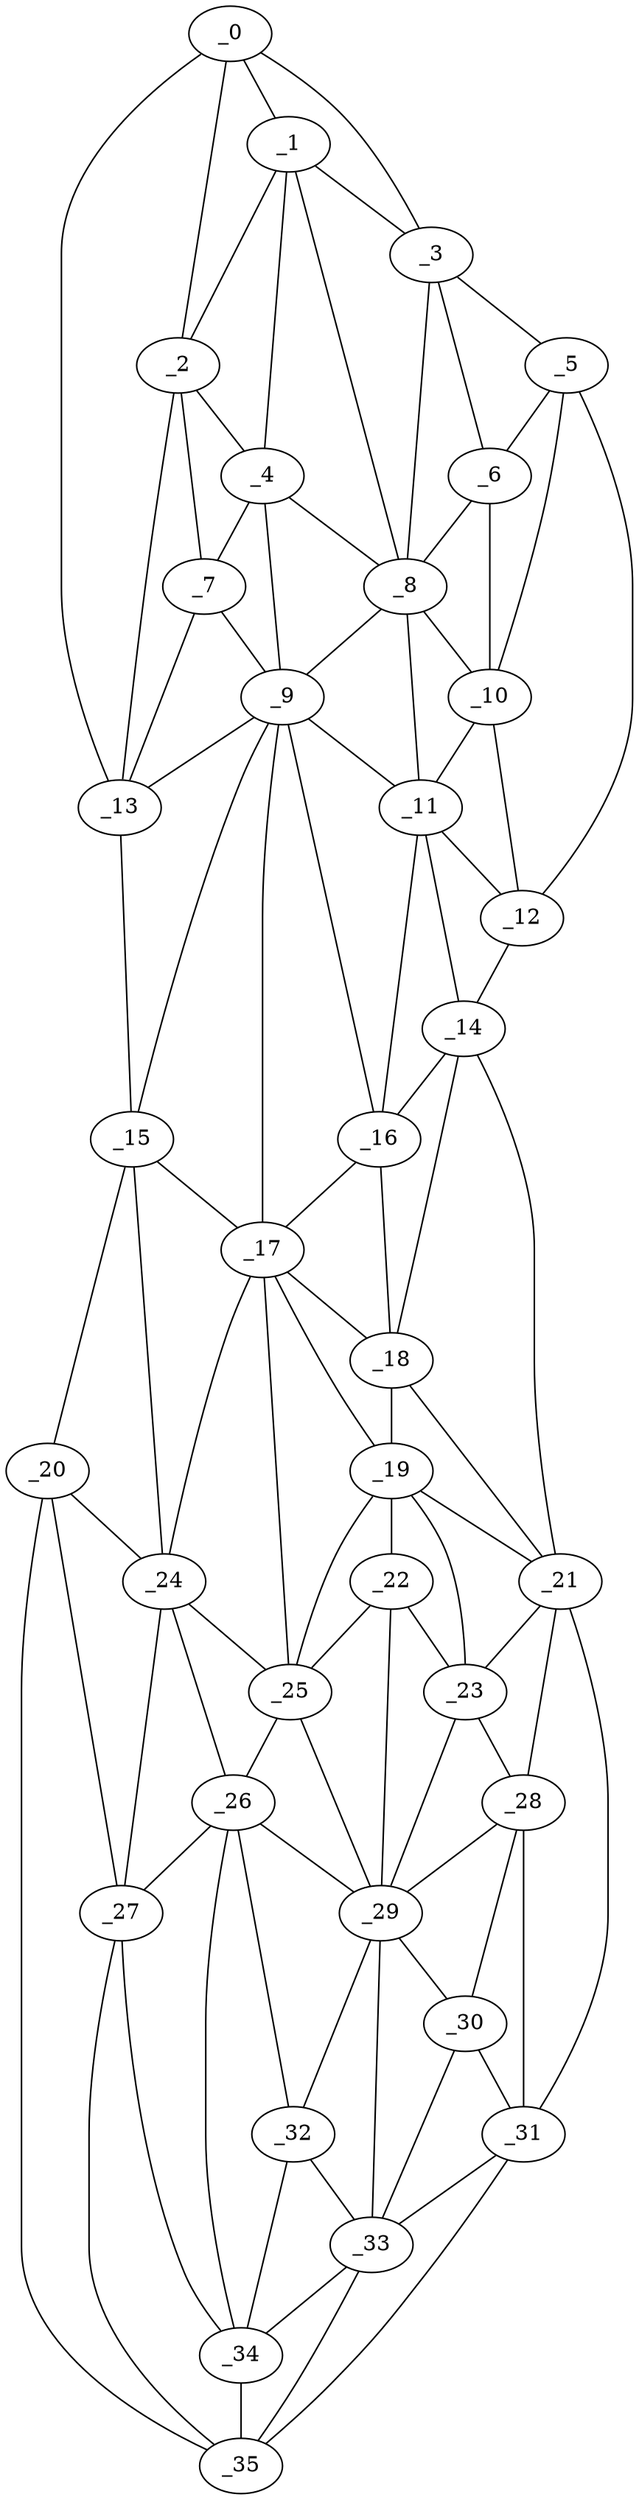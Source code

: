 graph "obj87__45.gxl" {
	_0	 [x=4,
		y=42];
	_1	 [x=14,
		y=45];
	_0 -- _1	 [valence=2];
	_2	 [x=23,
		y=38];
	_0 -- _2	 [valence=2];
	_3	 [x=23,
		y=79];
	_0 -- _3	 [valence=1];
	_13	 [x=51,
		y=31];
	_0 -- _13	 [valence=1];
	_1 -- _2	 [valence=2];
	_1 -- _3	 [valence=2];
	_4	 [x=28,
		y=47];
	_1 -- _4	 [valence=2];
	_8	 [x=34,
		y=57];
	_1 -- _8	 [valence=1];
	_2 -- _4	 [valence=1];
	_7	 [x=34,
		y=36];
	_2 -- _7	 [valence=2];
	_2 -- _13	 [valence=2];
	_5	 [x=29,
		y=87];
	_3 -- _5	 [valence=1];
	_6	 [x=31,
		y=80];
	_3 -- _6	 [valence=2];
	_3 -- _8	 [valence=2];
	_4 -- _7	 [valence=2];
	_4 -- _8	 [valence=2];
	_9	 [x=37,
		y=55];
	_4 -- _9	 [valence=2];
	_5 -- _6	 [valence=2];
	_10	 [x=41,
		y=83];
	_5 -- _10	 [valence=2];
	_12	 [x=49,
		y=92];
	_5 -- _12	 [valence=1];
	_6 -- _8	 [valence=2];
	_6 -- _10	 [valence=2];
	_7 -- _9	 [valence=1];
	_7 -- _13	 [valence=1];
	_8 -- _9	 [valence=2];
	_8 -- _10	 [valence=2];
	_11	 [x=48,
		y=82];
	_8 -- _11	 [valence=2];
	_9 -- _11	 [valence=2];
	_9 -- _13	 [valence=2];
	_15	 [x=58,
		y=30];
	_9 -- _15	 [valence=1];
	_16	 [x=58,
		y=82];
	_9 -- _16	 [valence=2];
	_17	 [x=69,
		y=74];
	_9 -- _17	 [valence=2];
	_10 -- _11	 [valence=2];
	_10 -- _12	 [valence=1];
	_11 -- _12	 [valence=1];
	_14	 [x=57,
		y=92];
	_11 -- _14	 [valence=2];
	_11 -- _16	 [valence=1];
	_12 -- _14	 [valence=1];
	_13 -- _15	 [valence=1];
	_14 -- _16	 [valence=1];
	_18	 [x=69,
		y=77];
	_14 -- _18	 [valence=2];
	_21	 [x=87,
		y=91];
	_14 -- _21	 [valence=1];
	_15 -- _17	 [valence=1];
	_20	 [x=84,
		y=32];
	_15 -- _20	 [valence=1];
	_24	 [x=91,
		y=45];
	_15 -- _24	 [valence=2];
	_16 -- _17	 [valence=1];
	_16 -- _18	 [valence=2];
	_17 -- _18	 [valence=2];
	_19	 [x=78,
		y=77];
	_17 -- _19	 [valence=1];
	_17 -- _24	 [valence=2];
	_25	 [x=92,
		y=53];
	_17 -- _25	 [valence=2];
	_18 -- _19	 [valence=2];
	_18 -- _21	 [valence=1];
	_19 -- _21	 [valence=2];
	_22	 [x=88,
		y=77];
	_19 -- _22	 [valence=2];
	_23	 [x=90,
		y=83];
	_19 -- _23	 [valence=2];
	_19 -- _25	 [valence=1];
	_20 -- _24	 [valence=2];
	_27	 [x=104,
		y=43];
	_20 -- _27	 [valence=1];
	_35	 [x=123,
		y=42];
	_20 -- _35	 [valence=1];
	_21 -- _23	 [valence=1];
	_28	 [x=106,
		y=86];
	_21 -- _28	 [valence=2];
	_31	 [x=118,
		y=84];
	_21 -- _31	 [valence=1];
	_22 -- _23	 [valence=2];
	_22 -- _25	 [valence=2];
	_29	 [x=107,
		y=72];
	_22 -- _29	 [valence=2];
	_23 -- _28	 [valence=2];
	_23 -- _29	 [valence=2];
	_24 -- _25	 [valence=1];
	_26	 [x=102,
		y=48];
	_24 -- _26	 [valence=2];
	_24 -- _27	 [valence=1];
	_25 -- _26	 [valence=1];
	_25 -- _29	 [valence=1];
	_26 -- _27	 [valence=2];
	_26 -- _29	 [valence=2];
	_32	 [x=119,
		y=61];
	_26 -- _32	 [valence=2];
	_34	 [x=121,
		y=51];
	_26 -- _34	 [valence=1];
	_27 -- _34	 [valence=1];
	_27 -- _35	 [valence=2];
	_28 -- _29	 [valence=1];
	_30	 [x=113,
		y=76];
	_28 -- _30	 [valence=2];
	_28 -- _31	 [valence=2];
	_29 -- _30	 [valence=2];
	_29 -- _32	 [valence=1];
	_33	 [x=119,
		y=69];
	_29 -- _33	 [valence=1];
	_30 -- _31	 [valence=2];
	_30 -- _33	 [valence=2];
	_31 -- _33	 [valence=1];
	_31 -- _35	 [valence=1];
	_32 -- _33	 [valence=1];
	_32 -- _34	 [valence=2];
	_33 -- _34	 [valence=2];
	_33 -- _35	 [valence=1];
	_34 -- _35	 [valence=1];
}
